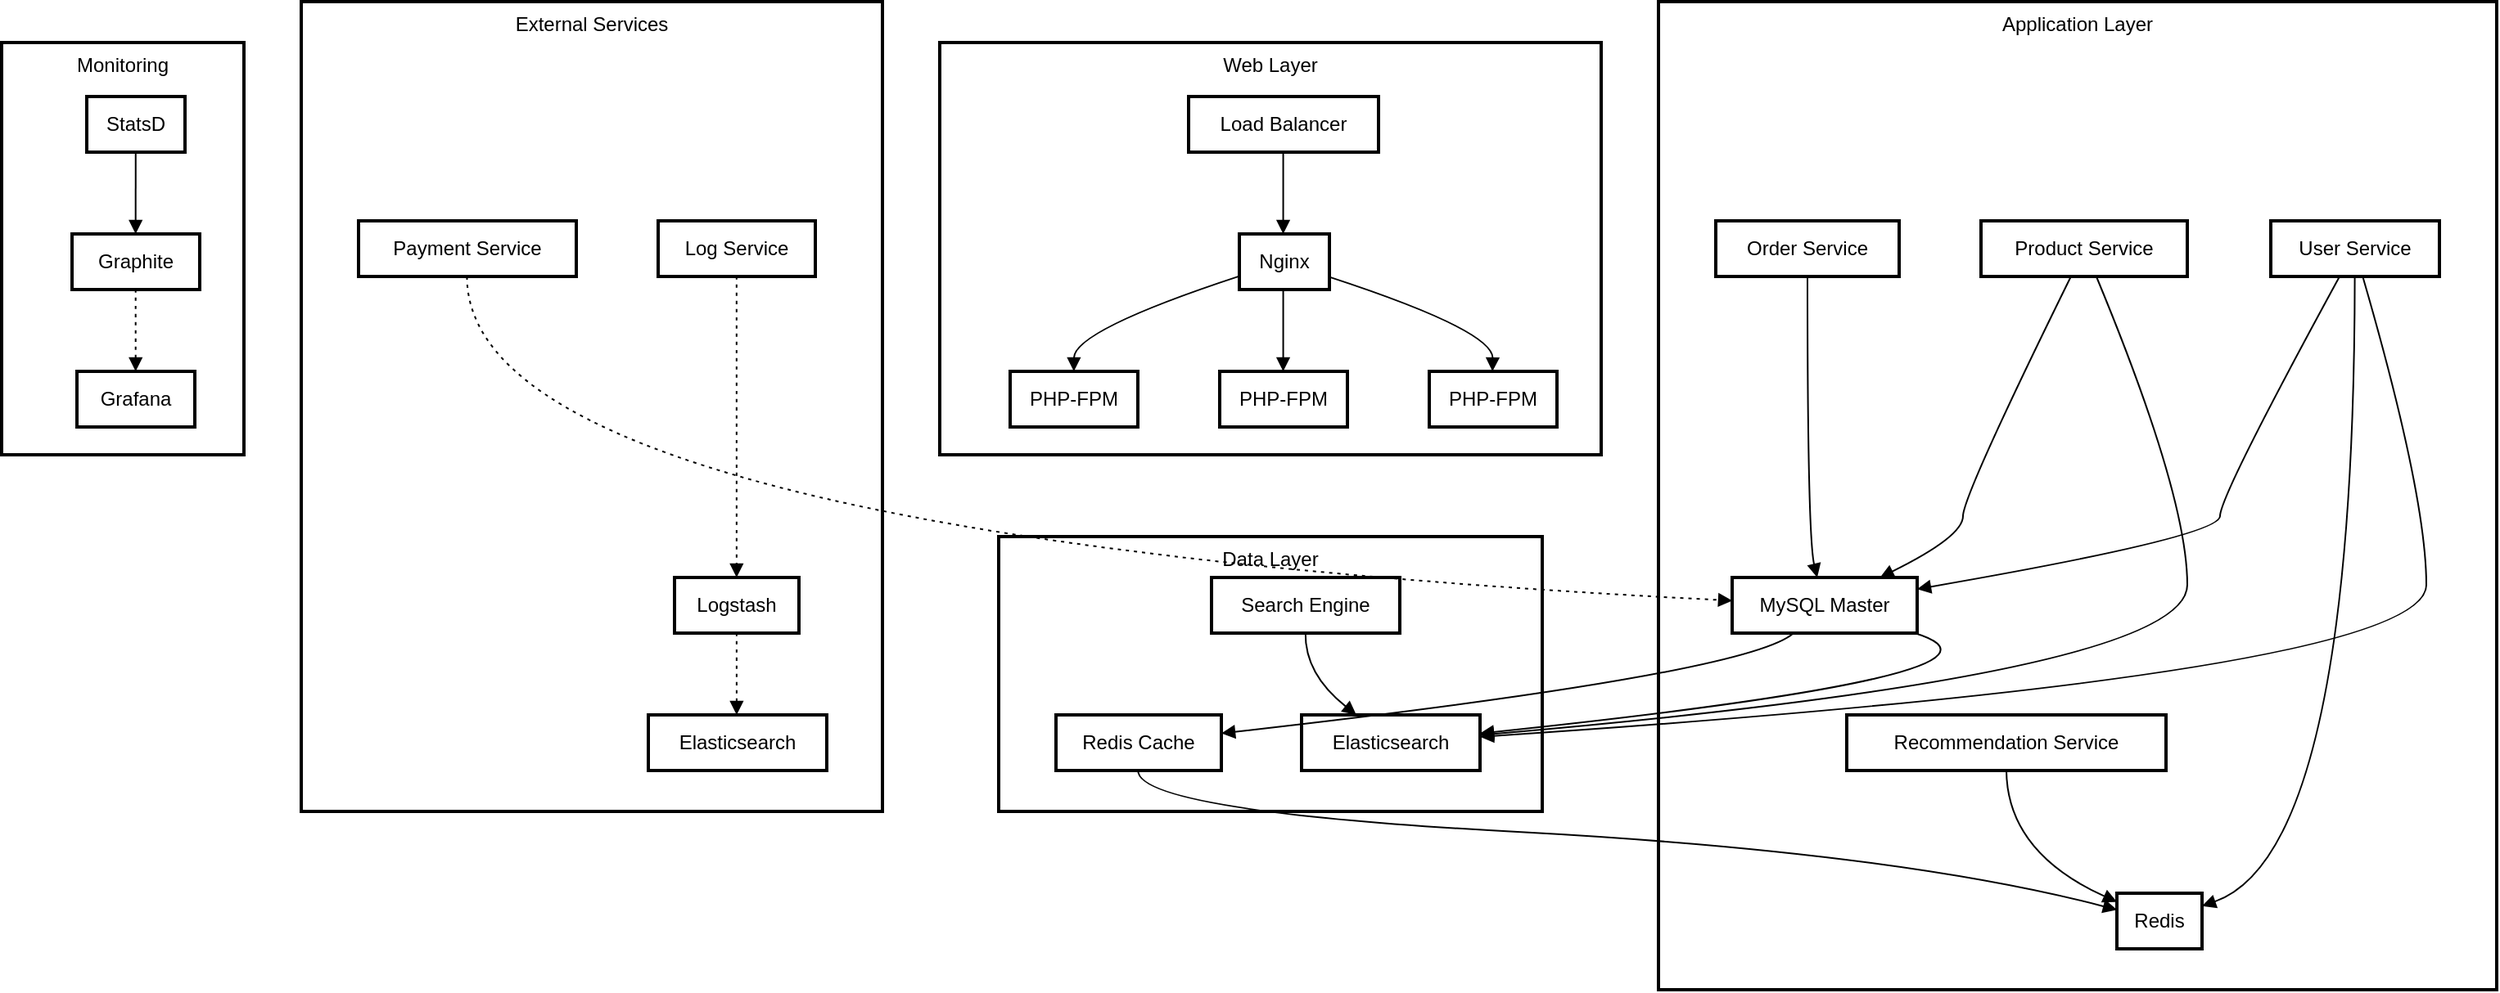 <mxfile version="21.3.0" type="github">
  <diagram name="第 1 页" id="aY7ZPSBi9o6vwpMyvL_M">
    <mxGraphModel>
      <root>
        <mxCell id="0" />
        <mxCell id="1" parent="0" />
        <mxCell id="2" value="Monitoring" style="whiteSpace=wrap;strokeWidth=2;verticalAlign=top;" vertex="1" parent="1">
          <mxGeometry y="25" width="148" height="252" as="geometry" />
        </mxCell>
        <mxCell id="3" value="Graphite" style="whiteSpace=wrap;strokeWidth=2;" vertex="1" parent="2">
          <mxGeometry x="43" y="117" width="78" height="34" as="geometry" />
        </mxCell>
        <mxCell id="4" value="StatsD" style="whiteSpace=wrap;strokeWidth=2;" vertex="1" parent="2">
          <mxGeometry x="52" y="33" width="60" height="34" as="geometry" />
        </mxCell>
        <mxCell id="5" value="Grafana" style="whiteSpace=wrap;strokeWidth=2;" vertex="1" parent="2">
          <mxGeometry x="46" y="201" width="72" height="34" as="geometry" />
        </mxCell>
        <mxCell id="6" value="" style="curved=1;startArrow=none;endArrow=block;exitX=0.498;exitY=1;entryX=0.498;entryY=0;" edge="1" parent="2" source="4" target="3">
          <mxGeometry relative="1" as="geometry">
            <Array as="points" />
          </mxGeometry>
        </mxCell>
        <mxCell id="7" value="" style="curved=1;dashed=1;dashPattern=2 3;startArrow=none;endArrow=block;exitX=0.498;exitY=1;entryX=0.498;entryY=0;" edge="1" parent="2" source="3" target="5">
          <mxGeometry relative="1" as="geometry">
            <Array as="points" />
          </mxGeometry>
        </mxCell>
        <mxCell id="8" value="External Services" style="whiteSpace=wrap;strokeWidth=2;verticalAlign=top;" vertex="1" parent="1">
          <mxGeometry x="183" width="355" height="495" as="geometry" />
        </mxCell>
        <mxCell id="9" value="Payment Service" style="whiteSpace=wrap;strokeWidth=2;" vertex="1" parent="1">
          <mxGeometry x="218" y="134" width="133" height="34" as="geometry" />
        </mxCell>
        <mxCell id="10" value="Log Service" style="whiteSpace=wrap;strokeWidth=2;" vertex="1" parent="1">
          <mxGeometry x="401" y="134" width="96" height="34" as="geometry" />
        </mxCell>
        <mxCell id="11" value="Logstash" style="whiteSpace=wrap;strokeWidth=2;" vertex="1" parent="1">
          <mxGeometry x="411" y="352" width="76" height="34" as="geometry" />
        </mxCell>
        <mxCell id="12" value="Elasticsearch" style="whiteSpace=wrap;strokeWidth=2;" vertex="1" parent="1">
          <mxGeometry x="395" y="436" width="109" height="34" as="geometry" />
        </mxCell>
        <mxCell id="13" value="Data Layer" style="whiteSpace=wrap;strokeWidth=2;verticalAlign=top;" vertex="1" parent="1">
          <mxGeometry x="609" y="327" width="332" height="168" as="geometry" />
        </mxCell>
        <mxCell id="14" value="Elasticsearch" style="whiteSpace=wrap;strokeWidth=2;" vertex="1" parent="1">
          <mxGeometry x="794" y="436" width="109" height="34" as="geometry" />
        </mxCell>
        <mxCell id="15" value="Search Engine" style="whiteSpace=wrap;strokeWidth=2;" vertex="1" parent="1">
          <mxGeometry x="739" y="352" width="115" height="34" as="geometry" />
        </mxCell>
        <mxCell id="16" value="Redis Cache" style="whiteSpace=wrap;strokeWidth=2;" vertex="1" parent="1">
          <mxGeometry x="644" y="436" width="101" height="34" as="geometry" />
        </mxCell>
        <mxCell id="17" value="Application Layer" style="whiteSpace=wrap;strokeWidth=2;verticalAlign=top;" vertex="1" parent="1">
          <mxGeometry x="1012" width="512" height="604" as="geometry" />
        </mxCell>
        <mxCell id="18" value="MySQL Master" style="whiteSpace=wrap;strokeWidth=2;" vertex="1" parent="1">
          <mxGeometry x="1057" y="352" width="113" height="34" as="geometry" />
        </mxCell>
        <mxCell id="19" value="Order Service" style="whiteSpace=wrap;strokeWidth=2;" vertex="1" parent="1">
          <mxGeometry x="1047" y="134" width="112" height="34" as="geometry" />
        </mxCell>
        <mxCell id="20" value="Product Service" style="whiteSpace=wrap;strokeWidth=2;" vertex="1" parent="1">
          <mxGeometry x="1209" y="134" width="126" height="34" as="geometry" />
        </mxCell>
        <mxCell id="21" value="User Service" style="whiteSpace=wrap;strokeWidth=2;" vertex="1" parent="1">
          <mxGeometry x="1386" y="134" width="103" height="34" as="geometry" />
        </mxCell>
        <mxCell id="22" value="Redis" style="whiteSpace=wrap;strokeWidth=2;" vertex="1" parent="1">
          <mxGeometry x="1292" y="545" width="52" height="34" as="geometry" />
        </mxCell>
        <mxCell id="23" value="Recommendation Service" style="whiteSpace=wrap;strokeWidth=2;" vertex="1" parent="1">
          <mxGeometry x="1127" y="436" width="195" height="34" as="geometry" />
        </mxCell>
        <mxCell id="24" value="Web Layer" style="whiteSpace=wrap;strokeWidth=2;verticalAlign=top;" vertex="1" parent="1">
          <mxGeometry x="573" y="25" width="404" height="252" as="geometry" />
        </mxCell>
        <mxCell id="25" value="Nginx" style="whiteSpace=wrap;strokeWidth=2;" vertex="1" parent="24">
          <mxGeometry x="183" y="117" width="55" height="34" as="geometry" />
        </mxCell>
        <mxCell id="26" value="Load Balancer" style="whiteSpace=wrap;strokeWidth=2;" vertex="1" parent="24">
          <mxGeometry x="152" y="33" width="116" height="34" as="geometry" />
        </mxCell>
        <mxCell id="27" value="PHP-FPM" style="whiteSpace=wrap;strokeWidth=2;" vertex="1" parent="24">
          <mxGeometry x="43" y="201" width="78" height="34" as="geometry" />
        </mxCell>
        <mxCell id="28" value="PHP-FPM" style="whiteSpace=wrap;strokeWidth=2;" vertex="1" parent="24">
          <mxGeometry x="171" y="201" width="78" height="34" as="geometry" />
        </mxCell>
        <mxCell id="29" value="PHP-FPM" style="whiteSpace=wrap;strokeWidth=2;" vertex="1" parent="24">
          <mxGeometry x="299" y="201" width="78" height="34" as="geometry" />
        </mxCell>
        <mxCell id="30" value="" style="curved=1;startArrow=none;endArrow=block;exitX=0.498;exitY=1;entryX=0.487;entryY=0;" edge="1" parent="24" source="26" target="25">
          <mxGeometry relative="1" as="geometry">
            <Array as="points" />
          </mxGeometry>
        </mxCell>
        <mxCell id="31" value="" style="curved=1;startArrow=none;endArrow=block;exitX=-0.009;exitY=0.764;entryX=0.499;entryY=0;" edge="1" parent="24" source="25" target="27">
          <mxGeometry relative="1" as="geometry">
            <Array as="points">
              <mxPoint x="82" y="176" />
            </Array>
          </mxGeometry>
        </mxCell>
        <mxCell id="32" value="" style="curved=1;startArrow=none;endArrow=block;exitX=0.487;exitY=1;entryX=0.497;entryY=0;" edge="1" parent="24" source="25" target="28">
          <mxGeometry relative="1" as="geometry">
            <Array as="points" />
          </mxGeometry>
        </mxCell>
        <mxCell id="33" value="" style="curved=1;startArrow=none;endArrow=block;exitX=0.983;exitY=0.764;entryX=0.495;entryY=0;" edge="1" parent="24" source="25" target="29">
          <mxGeometry relative="1" as="geometry">
            <Array as="points">
              <mxPoint x="338" y="176" />
            </Array>
          </mxGeometry>
        </mxCell>
        <mxCell id="34" value="" style="curved=1;startArrow=none;endArrow=block;exitX=0.5;exitY=1;entryX=0.46;entryY=0;" edge="1" parent="1" source="19" target="18">
          <mxGeometry relative="1" as="geometry">
            <Array as="points">
              <mxPoint x="1103" y="327" />
            </Array>
          </mxGeometry>
        </mxCell>
        <mxCell id="35" value="" style="curved=1;startArrow=none;endArrow=block;exitX=0.436;exitY=1;entryX=0.799;entryY=0;" edge="1" parent="1" source="20" target="18">
          <mxGeometry relative="1" as="geometry">
            <Array as="points">
              <mxPoint x="1198" y="302" />
              <mxPoint x="1198" y="327" />
            </Array>
          </mxGeometry>
        </mxCell>
        <mxCell id="36" value="" style="curved=1;startArrow=none;endArrow=block;exitX=0.408;exitY=1;entryX=0.994;entryY=0.212;" edge="1" parent="1" source="21" target="18">
          <mxGeometry relative="1" as="geometry">
            <Array as="points">
              <mxPoint x="1355" y="302" />
              <mxPoint x="1355" y="327" />
            </Array>
          </mxGeometry>
        </mxCell>
        <mxCell id="37" value="" style="curved=1;startArrow=none;endArrow=block;exitX=0.5;exitY=1;entryX=-0.001;entryY=0.155;" edge="1" parent="1" source="23" target="22">
          <mxGeometry relative="1" as="geometry">
            <Array as="points">
              <mxPoint x="1225" y="520" />
            </Array>
          </mxGeometry>
        </mxCell>
        <mxCell id="38" value="" style="curved=1;startArrow=none;endArrow=block;exitX=0.498;exitY=1;entryX=1.006;entryY=0.229;" edge="1" parent="1" source="21" target="22">
          <mxGeometry relative="1" as="geometry">
            <Array as="points">
              <mxPoint x="1437" y="520" />
            </Array>
          </mxGeometry>
        </mxCell>
        <mxCell id="39" value="" style="curved=1;startArrow=none;endArrow=block;exitX=0.499;exitY=1;entryX=0.307;entryY=0;" edge="1" parent="1" source="15" target="14">
          <mxGeometry relative="1" as="geometry">
            <Array as="points">
              <mxPoint x="796" y="411" />
            </Array>
          </mxGeometry>
        </mxCell>
        <mxCell id="40" value="" style="curved=1;startArrow=none;endArrow=block;exitX=0.496;exitY=1;entryX=-0.001;entryY=0.298;" edge="1" parent="1" source="16" target="22">
          <mxGeometry relative="1" as="geometry">
            <Array as="points">
              <mxPoint x="694" y="495" />
              <mxPoint x="1158" y="520" />
            </Array>
          </mxGeometry>
        </mxCell>
        <mxCell id="41" value="" style="curved=1;startArrow=none;endArrow=block;exitX=0.332;exitY=1;entryX=0.994;entryY=0.334;" edge="1" parent="1" source="18" target="16">
          <mxGeometry relative="1" as="geometry">
            <Array as="points">
              <mxPoint x="1067" y="411" />
            </Array>
          </mxGeometry>
        </mxCell>
        <mxCell id="42" value="" style="curved=1;startArrow=none;endArrow=block;exitX=0.987;exitY=1;entryX=0.999;entryY=0.333;" edge="1" parent="1" source="18" target="14">
          <mxGeometry relative="1" as="geometry">
            <Array as="points">
              <mxPoint x="1250" y="411" />
            </Array>
          </mxGeometry>
        </mxCell>
        <mxCell id="43" value="" style="curved=1;startArrow=none;endArrow=block;exitX=0.559;exitY=1;entryX=0.999;entryY=0.362;" edge="1" parent="1" source="20" target="14">
          <mxGeometry relative="1" as="geometry">
            <Array as="points">
              <mxPoint x="1335" y="302" />
              <mxPoint x="1335" y="411" />
            </Array>
          </mxGeometry>
        </mxCell>
        <mxCell id="44" value="" style="curved=1;startArrow=none;endArrow=block;exitX=0.545;exitY=1;entryX=0.999;entryY=0.394;" edge="1" parent="1" source="21" target="14">
          <mxGeometry relative="1" as="geometry">
            <Array as="points">
              <mxPoint x="1481" y="302" />
              <mxPoint x="1481" y="411" />
            </Array>
          </mxGeometry>
        </mxCell>
        <mxCell id="45" value="" style="curved=1;dashed=1;dashPattern=2 3;startArrow=none;endArrow=block;exitX=0.498;exitY=1;entryX=-0.003;entryY=0.416;" edge="1" parent="1" source="9" target="18">
          <mxGeometry relative="1" as="geometry">
            <Array as="points">
              <mxPoint x="284" y="327" />
            </Array>
          </mxGeometry>
        </mxCell>
        <mxCell id="46" value="" style="curved=1;dashed=1;dashPattern=2 3;startArrow=none;endArrow=block;exitX=0.499;exitY=1;entryX=0.499;entryY=0;" edge="1" parent="1" source="10" target="11">
          <mxGeometry relative="1" as="geometry">
            <Array as="points" />
          </mxGeometry>
        </mxCell>
        <mxCell id="47" value="" style="curved=1;dashed=1;dashPattern=2 3;startArrow=none;endArrow=block;exitX=0.499;exitY=1;entryX=0.495;entryY=0;" edge="1" parent="1" source="11" target="12">
          <mxGeometry relative="1" as="geometry">
            <Array as="points" />
          </mxGeometry>
        </mxCell>
      </root>
    </mxGraphModel>
  </diagram>
</mxfile>

